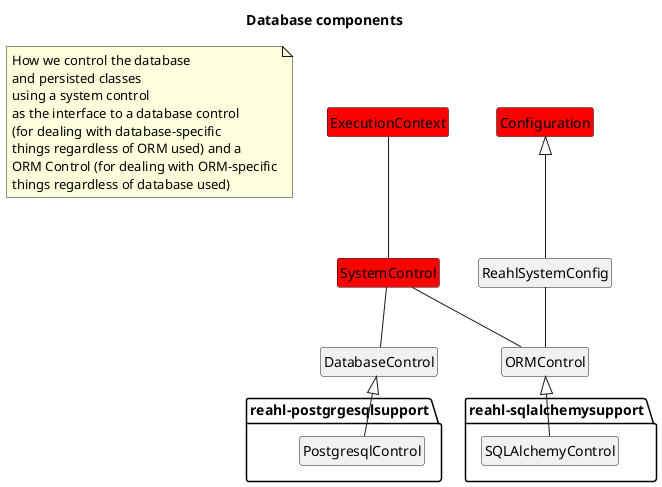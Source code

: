 @startuml

title Database components

hide members
hide circle

note as N1
	How we control the database
	and persisted classes
	using a system control
	as the interface to a database control
	(for dealing with database-specific
	things regardless of ORM used) and a
	ORM Control (for dealing with ORM-specific
	things regardless of database used)
end note

class ExecutionContext #red
class SystemControl #red
class Configuration #red

ExecutionContext -down- SystemControl
SystemControl -down- DatabaseControl
SystemControl -down- ORMControl

Configuration <|-- ReahlSystemConfig
ReahlSystemConfig -- ORMControl

package reahl-sqlalchemysupport{
	class SQLAlchemyControl
}

ORMControl <|-- SQLAlchemyControl

package reahl-postgrgesqlsupport{
	class PostgresqlControl
}

DatabaseControl <|-- PostgresqlControl

@enduml